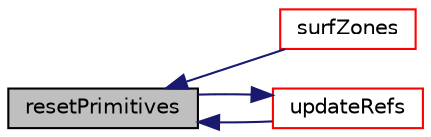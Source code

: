digraph "resetPrimitives"
{
  bgcolor="transparent";
  edge [fontname="Helvetica",fontsize="10",labelfontname="Helvetica",labelfontsize="10"];
  node [fontname="Helvetica",fontsize="10",shape=record];
  rankdir="LR";
  Node2243 [label="resetPrimitives",height=0.2,width=0.4,color="black", fillcolor="grey75", style="filled", fontcolor="black"];
  Node2243 -> Node2244 [dir="back",color="midnightblue",fontsize="10",style="solid",fontname="Helvetica"];
  Node2244 [label="surfZones",height=0.2,width=0.4,color="red",URL="$a30961.html#ac9d5ad1a3400361b0cf661628bd78549",tooltip="Return surface zones. "];
  Node2243 -> Node2247 [dir="back",color="midnightblue",fontsize="10",style="solid",fontname="Helvetica"];
  Node2247 [label="updateRefs",height=0.2,width=0.4,color="red",URL="$a30961.html#a6f719c5aaff7ed498bd8bf5e8dfa5380",tooltip="Update references to storedPoints/storedFaces. "];
  Node2247 -> Node2243 [dir="back",color="midnightblue",fontsize="10",style="solid",fontname="Helvetica"];
}
